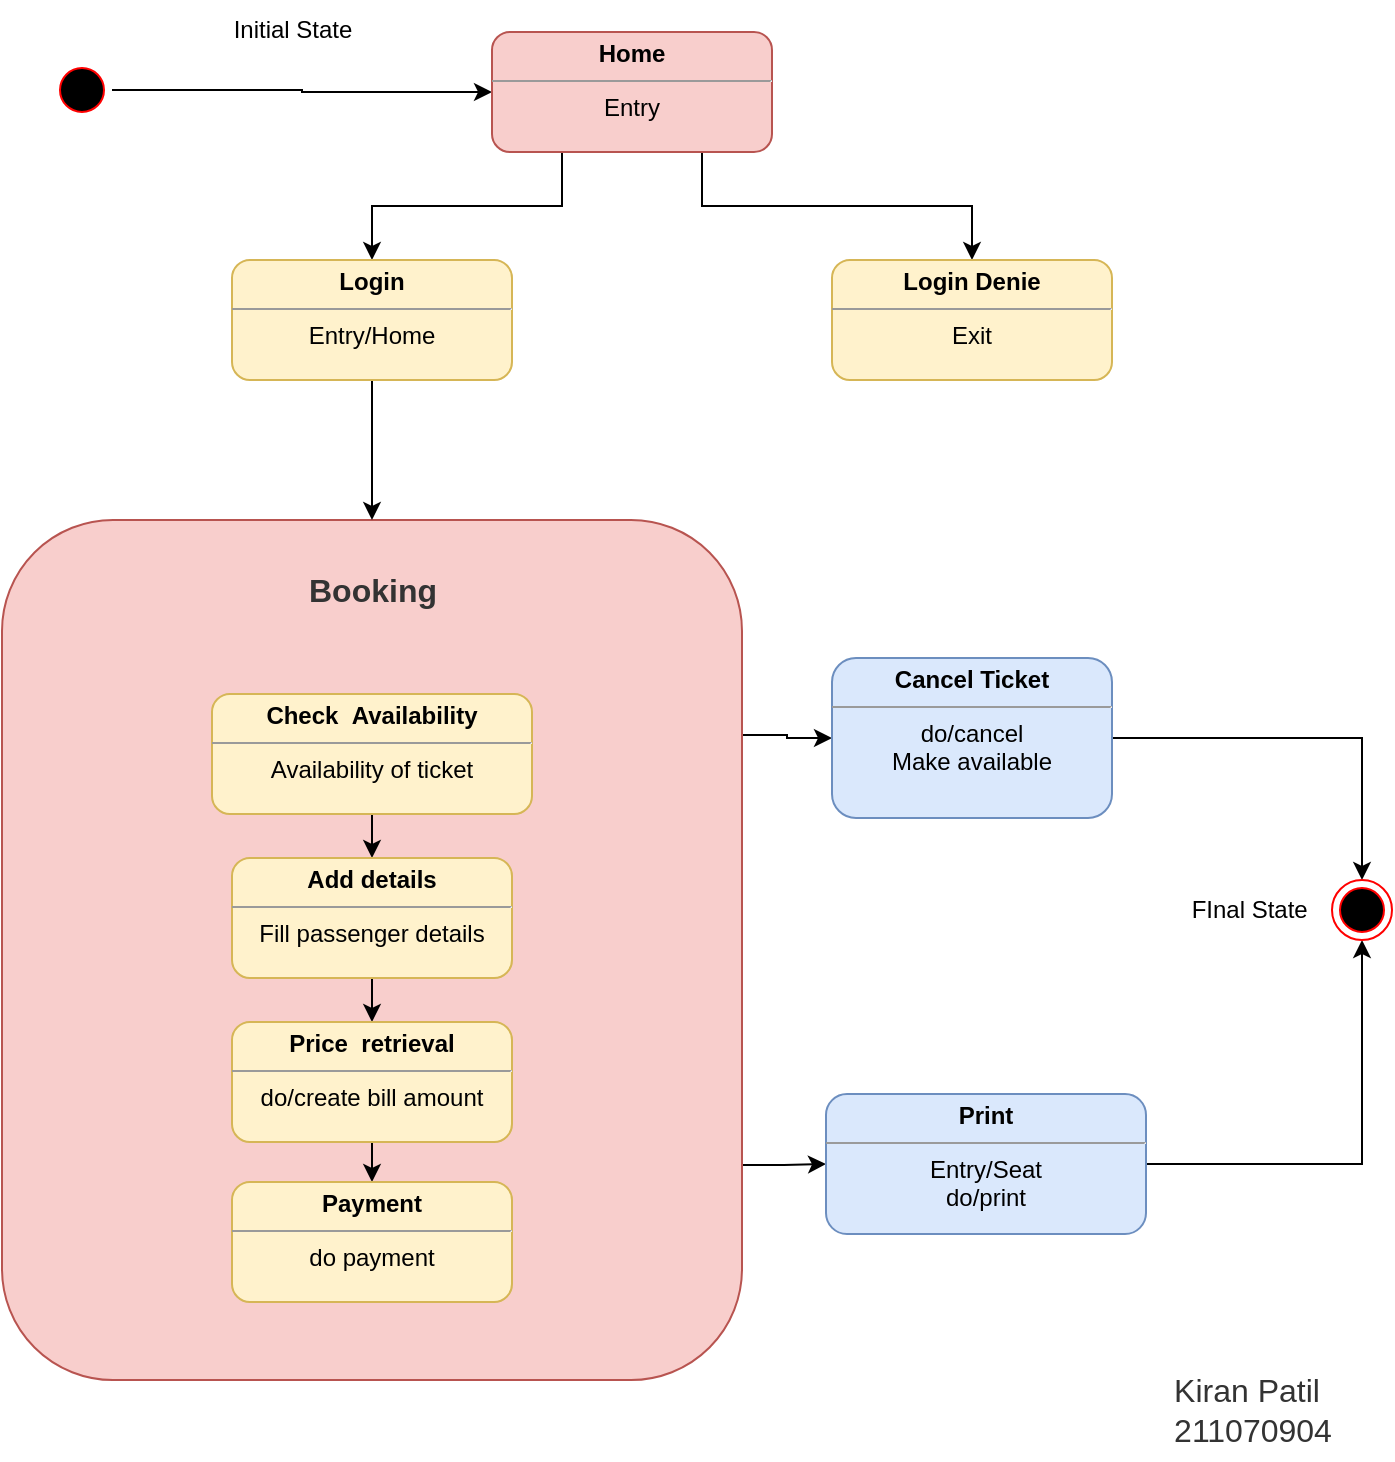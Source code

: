 <mxfile version="20.8.20" type="device"><diagram name="Page-1" id="58cdce13-f638-feb5-8d6f-7d28b1aa9fa0"><mxGraphModel dx="515" dy="-5" grid="1" gridSize="10" guides="1" tooltips="1" connect="1" arrows="1" fold="1" page="1" pageScale="1" pageWidth="1100" pageHeight="850" background="none" math="0" shadow="0"><root><mxCell id="0"/><mxCell id="1" parent="0"/><mxCell id="k7TWwNSzBzzjvb1wHrTc-35" style="edgeStyle=orthogonalEdgeStyle;rounded=0;orthogonalLoop=1;jettySize=auto;html=1;exitX=1;exitY=0.25;exitDx=0;exitDy=0;" edge="1" parent="1" source="k7TWwNSzBzzjvb1wHrTc-32" target="k7TWwNSzBzzjvb1wHrTc-25"><mxGeometry relative="1" as="geometry"/></mxCell><mxCell id="k7TWwNSzBzzjvb1wHrTc-38" style="edgeStyle=orthogonalEdgeStyle;rounded=0;orthogonalLoop=1;jettySize=auto;html=1;exitX=1;exitY=0.75;exitDx=0;exitDy=0;entryX=0;entryY=0.5;entryDx=0;entryDy=0;" edge="1" parent="1" source="k7TWwNSzBzzjvb1wHrTc-32" target="k7TWwNSzBzzjvb1wHrTc-27"><mxGeometry relative="1" as="geometry"/></mxCell><mxCell id="k7TWwNSzBzzjvb1wHrTc-32" value="" style="rounded=1;whiteSpace=wrap;html=1;glass=0;fillColor=#f8cecc;strokeColor=#b85450;" vertex="1" parent="1"><mxGeometry x="1185" y="1170" width="370" height="430" as="geometry"/></mxCell><mxCell id="k7TWwNSzBzzjvb1wHrTc-13" style="edgeStyle=orthogonalEdgeStyle;rounded=0;orthogonalLoop=1;jettySize=auto;html=1;exitX=0.5;exitY=0;exitDx=0;exitDy=0;entryX=0;entryY=0.5;entryDx=0;entryDy=0;" edge="1" parent="1" source="k7TWwNSzBzzjvb1wHrTc-4" target="k7TWwNSzBzzjvb1wHrTc-7"><mxGeometry relative="1" as="geometry"/></mxCell><mxCell id="k7TWwNSzBzzjvb1wHrTc-4" value="" style="ellipse;html=1;shape=startState;fillColor=#000000;strokeColor=#ff0000;rounded=1;shadow=0;comic=0;labelBackgroundColor=none;fontFamily=Verdana;fontSize=12;fontColor=#000000;align=center;direction=south;" vertex="1" parent="1"><mxGeometry x="1210" y="940" width="30" height="30" as="geometry"/></mxCell><mxCell id="k7TWwNSzBzzjvb1wHrTc-18" style="edgeStyle=orthogonalEdgeStyle;rounded=0;orthogonalLoop=1;jettySize=auto;html=1;exitX=0.25;exitY=1;exitDx=0;exitDy=0;entryX=0.5;entryY=0;entryDx=0;entryDy=0;" edge="1" parent="1" source="k7TWwNSzBzzjvb1wHrTc-7" target="k7TWwNSzBzzjvb1wHrTc-10"><mxGeometry relative="1" as="geometry"/></mxCell><mxCell id="k7TWwNSzBzzjvb1wHrTc-19" style="edgeStyle=orthogonalEdgeStyle;rounded=0;orthogonalLoop=1;jettySize=auto;html=1;exitX=0.75;exitY=1;exitDx=0;exitDy=0;entryX=0.5;entryY=0;entryDx=0;entryDy=0;" edge="1" parent="1" source="k7TWwNSzBzzjvb1wHrTc-7" target="k7TWwNSzBzzjvb1wHrTc-9"><mxGeometry relative="1" as="geometry"/></mxCell><mxCell id="k7TWwNSzBzzjvb1wHrTc-7" value="&lt;p style=&quot;margin:0px;margin-top:4px;text-align:center;&quot;&gt;&lt;b&gt;Home&lt;/b&gt;&lt;/p&gt;&lt;hr size=&quot;1&quot;&gt;&lt;div style=&quot;text-align: center; height: 2px;&quot;&gt;Entry&lt;/div&gt;" style="verticalAlign=top;align=left;overflow=fill;fontSize=12;fontFamily=Helvetica;html=1;rounded=1;fillColor=#f8cecc;strokeColor=#b85450;" vertex="1" parent="1"><mxGeometry x="1430" y="926" width="140" height="60" as="geometry"/></mxCell><mxCell id="k7TWwNSzBzzjvb1wHrTc-9" value="&lt;p style=&quot;margin:0px;margin-top:4px;text-align:center;&quot;&gt;&lt;b&gt;Login Denie&lt;/b&gt;&lt;/p&gt;&lt;hr size=&quot;1&quot;&gt;&lt;div style=&quot;text-align: center; height: 2px;&quot;&gt;Exit&lt;/div&gt;" style="verticalAlign=top;align=left;overflow=fill;fontSize=12;fontFamily=Helvetica;html=1;rounded=1;fillColor=#fff2cc;strokeColor=#d6b656;" vertex="1" parent="1"><mxGeometry x="1600" y="1040" width="140" height="60" as="geometry"/></mxCell><mxCell id="k7TWwNSzBzzjvb1wHrTc-34" style="edgeStyle=orthogonalEdgeStyle;rounded=0;orthogonalLoop=1;jettySize=auto;html=1;exitX=0.5;exitY=1;exitDx=0;exitDy=0;entryX=0.5;entryY=0;entryDx=0;entryDy=0;" edge="1" parent="1" source="k7TWwNSzBzzjvb1wHrTc-10" target="k7TWwNSzBzzjvb1wHrTc-32"><mxGeometry relative="1" as="geometry"/></mxCell><mxCell id="k7TWwNSzBzzjvb1wHrTc-10" value="&lt;p style=&quot;margin:0px;margin-top:4px;text-align:center;&quot;&gt;&lt;b&gt;Login&lt;/b&gt;&lt;/p&gt;&lt;hr size=&quot;1&quot;&gt;&lt;div style=&quot;text-align: center; height: 2px;&quot;&gt;Entry/Home&lt;/div&gt;" style="verticalAlign=top;align=left;overflow=fill;fontSize=12;fontFamily=Helvetica;html=1;rounded=1;fillColor=#fff2cc;strokeColor=#d6b656;" vertex="1" parent="1"><mxGeometry x="1300" y="1040" width="140" height="60" as="geometry"/></mxCell><mxCell id="k7TWwNSzBzzjvb1wHrTc-43" style="edgeStyle=orthogonalEdgeStyle;rounded=0;orthogonalLoop=1;jettySize=auto;html=1;exitX=0.5;exitY=1;exitDx=0;exitDy=0;entryX=0.5;entryY=0;entryDx=0;entryDy=0;fontSize=16;fontColor=#333333;" edge="1" parent="1" source="k7TWwNSzBzzjvb1wHrTc-20" target="k7TWwNSzBzzjvb1wHrTc-21"><mxGeometry relative="1" as="geometry"/></mxCell><mxCell id="k7TWwNSzBzzjvb1wHrTc-20" value="&lt;p style=&quot;margin:0px;margin-top:4px;text-align:center;&quot;&gt;&lt;b&gt;Check&amp;nbsp;&amp;nbsp;&lt;/b&gt;&lt;b style=&quot;background-color: initial;&quot;&gt;Availability&lt;/b&gt;&lt;/p&gt;&lt;hr size=&quot;1&quot;&gt;&lt;div style=&quot;text-align: center; height: 2px;&quot;&gt;Availability of ticket&lt;/div&gt;" style="verticalAlign=top;align=left;overflow=fill;fontSize=12;fontFamily=Helvetica;html=1;rounded=1;fillColor=#fff2cc;strokeColor=#d6b656;" vertex="1" parent="1"><mxGeometry x="1290" y="1257" width="160" height="60" as="geometry"/></mxCell><mxCell id="k7TWwNSzBzzjvb1wHrTc-44" style="edgeStyle=orthogonalEdgeStyle;rounded=0;orthogonalLoop=1;jettySize=auto;html=1;exitX=0.5;exitY=1;exitDx=0;exitDy=0;entryX=0.5;entryY=0;entryDx=0;entryDy=0;fontSize=16;fontColor=#333333;" edge="1" parent="1" source="k7TWwNSzBzzjvb1wHrTc-21" target="k7TWwNSzBzzjvb1wHrTc-22"><mxGeometry relative="1" as="geometry"/></mxCell><mxCell id="k7TWwNSzBzzjvb1wHrTc-21" value="&lt;p style=&quot;margin:0px;margin-top:4px;text-align:center;&quot;&gt;&lt;b&gt;Add details&lt;/b&gt;&lt;/p&gt;&lt;hr size=&quot;1&quot;&gt;&lt;div style=&quot;text-align: center; height: 2px;&quot;&gt;Fill passenger details&lt;/div&gt;" style="verticalAlign=top;align=left;overflow=fill;fontSize=12;fontFamily=Helvetica;html=1;rounded=1;fillColor=#fff2cc;strokeColor=#d6b656;" vertex="1" parent="1"><mxGeometry x="1300" y="1339" width="140" height="60" as="geometry"/></mxCell><mxCell id="k7TWwNSzBzzjvb1wHrTc-47" style="edgeStyle=orthogonalEdgeStyle;rounded=0;orthogonalLoop=1;jettySize=auto;html=1;exitX=0.5;exitY=1;exitDx=0;exitDy=0;entryX=0.5;entryY=0;entryDx=0;entryDy=0;fontSize=16;fontColor=#333333;" edge="1" parent="1" source="k7TWwNSzBzzjvb1wHrTc-22" target="k7TWwNSzBzzjvb1wHrTc-24"><mxGeometry relative="1" as="geometry"/></mxCell><mxCell id="k7TWwNSzBzzjvb1wHrTc-22" value="&lt;p style=&quot;margin:0px;margin-top:4px;text-align:center;&quot;&gt;&lt;b&gt;Price&amp;nbsp;&amp;nbsp;&lt;/b&gt;&lt;b style=&quot;background-color: initial;&quot;&gt;retrieval&lt;/b&gt;&lt;/p&gt;&lt;hr size=&quot;1&quot;&gt;&lt;div style=&quot;text-align: center; height: 2px;&quot;&gt;do/create bill amount&lt;/div&gt;" style="verticalAlign=top;align=left;overflow=fill;fontSize=12;fontFamily=Helvetica;html=1;rounded=1;fillColor=#fff2cc;strokeColor=#d6b656;" vertex="1" parent="1"><mxGeometry x="1300" y="1421" width="140" height="60" as="geometry"/></mxCell><mxCell id="k7TWwNSzBzzjvb1wHrTc-24" value="&lt;p style=&quot;margin:0px;margin-top:4px;text-align:center;&quot;&gt;&lt;b&gt;Payment&lt;/b&gt;&lt;/p&gt;&lt;hr size=&quot;1&quot;&gt;&lt;div style=&quot;text-align: center; height: 2px;&quot;&gt;do payment&lt;/div&gt;" style="verticalAlign=top;align=left;overflow=fill;fontSize=12;fontFamily=Helvetica;html=1;rounded=1;fillColor=#fff2cc;strokeColor=#d6b656;" vertex="1" parent="1"><mxGeometry x="1300" y="1501" width="140" height="60" as="geometry"/></mxCell><mxCell id="k7TWwNSzBzzjvb1wHrTc-30" style="edgeStyle=orthogonalEdgeStyle;rounded=0;orthogonalLoop=1;jettySize=auto;html=1;exitX=1;exitY=0.5;exitDx=0;exitDy=0;" edge="1" parent="1" source="k7TWwNSzBzzjvb1wHrTc-25" target="k7TWwNSzBzzjvb1wHrTc-29"><mxGeometry relative="1" as="geometry"/></mxCell><mxCell id="k7TWwNSzBzzjvb1wHrTc-25" value="&lt;p style=&quot;margin:0px;margin-top:4px;text-align:center;&quot;&gt;&lt;b&gt;Cancel Ticket&lt;/b&gt;&lt;/p&gt;&lt;hr size=&quot;1&quot;&gt;&lt;div style=&quot;text-align: center; height: 2px;&quot;&gt;do/cancel&lt;/div&gt;&lt;div style=&quot;text-align: center; height: 2px;&quot;&gt;&lt;br&gt;&lt;/div&gt;&lt;div style=&quot;text-align: center; height: 2px;&quot;&gt;&lt;br&gt;&lt;/div&gt;&lt;div style=&quot;text-align: center; height: 2px;&quot;&gt;&lt;br&gt;&lt;/div&gt;&lt;div style=&quot;text-align: center; height: 2px;&quot;&gt;&lt;br&gt;&lt;/div&gt;&lt;div style=&quot;text-align: center; height: 2px;&quot;&gt;&lt;br&gt;&lt;/div&gt;&lt;div style=&quot;text-align: center; height: 2px;&quot;&gt;&lt;br&gt;&lt;/div&gt;&lt;div style=&quot;text-align: center; height: 2px;&quot;&gt;Make available&lt;/div&gt;" style="verticalAlign=top;align=left;overflow=fill;fontSize=12;fontFamily=Helvetica;html=1;rounded=1;fillColor=#dae8fc;strokeColor=#6c8ebf;" vertex="1" parent="1"><mxGeometry x="1600" y="1239" width="140" height="80" as="geometry"/></mxCell><mxCell id="k7TWwNSzBzzjvb1wHrTc-31" style="edgeStyle=orthogonalEdgeStyle;rounded=0;orthogonalLoop=1;jettySize=auto;html=1;exitX=1;exitY=0.5;exitDx=0;exitDy=0;entryX=0.5;entryY=1;entryDx=0;entryDy=0;" edge="1" parent="1" source="k7TWwNSzBzzjvb1wHrTc-27" target="k7TWwNSzBzzjvb1wHrTc-29"><mxGeometry relative="1" as="geometry"/></mxCell><mxCell id="k7TWwNSzBzzjvb1wHrTc-27" value="&lt;p style=&quot;margin:0px;margin-top:4px;text-align:center;&quot;&gt;&lt;b&gt;Print&lt;/b&gt;&lt;/p&gt;&lt;hr size=&quot;1&quot;&gt;&lt;div style=&quot;text-align: center; height: 2px;&quot;&gt;Entry/Seat&lt;/div&gt;&lt;div style=&quot;text-align: center; height: 2px;&quot;&gt;&lt;br&gt;&lt;/div&gt;&lt;div style=&quot;text-align: center; height: 2px;&quot;&gt;&lt;br&gt;&lt;/div&gt;&lt;div style=&quot;text-align: center; height: 2px;&quot;&gt;&lt;br&gt;&lt;/div&gt;&lt;div style=&quot;text-align: center; height: 2px;&quot;&gt;&lt;br&gt;&lt;/div&gt;&lt;div style=&quot;text-align: center; height: 2px;&quot;&gt;&lt;br&gt;&lt;/div&gt;&lt;div style=&quot;text-align: center; height: 2px;&quot;&gt;&lt;br&gt;&lt;/div&gt;&lt;div style=&quot;text-align: center; height: 2px;&quot;&gt;do/print&lt;/div&gt;" style="verticalAlign=top;align=left;overflow=fill;fontSize=12;fontFamily=Helvetica;html=1;rounded=1;fillColor=#dae8fc;strokeColor=#6c8ebf;" vertex="1" parent="1"><mxGeometry x="1597" y="1457" width="160" height="70" as="geometry"/></mxCell><mxCell id="k7TWwNSzBzzjvb1wHrTc-29" value="" style="ellipse;html=1;shape=endState;fillColor=#000000;strokeColor=#ff0000;rounded=1;glass=0;" vertex="1" parent="1"><mxGeometry x="1850" y="1350" width="30" height="30" as="geometry"/></mxCell><mxCell id="k7TWwNSzBzzjvb1wHrTc-39" value="Initial State" style="text;html=1;align=center;verticalAlign=middle;resizable=0;points=[];autosize=1;strokeColor=none;fillColor=none;" vertex="1" parent="1"><mxGeometry x="1290" y="910" width="80" height="30" as="geometry"/></mxCell><mxCell id="k7TWwNSzBzzjvb1wHrTc-40" value="FInal State&amp;nbsp;" style="text;html=1;align=center;verticalAlign=middle;resizable=0;points=[];autosize=1;strokeColor=none;fillColor=none;" vertex="1" parent="1"><mxGeometry x="1770" y="1350" width="80" height="30" as="geometry"/></mxCell><mxCell id="k7TWwNSzBzzjvb1wHrTc-41" value="&lt;b&gt;&lt;font color=&quot;#333333&quot; style=&quot;font-size: 16px;&quot;&gt;Booking&lt;/font&gt;&lt;/b&gt;" style="text;html=1;align=center;verticalAlign=middle;resizable=0;points=[];autosize=1;strokeColor=none;fillColor=none;" vertex="1" parent="1"><mxGeometry x="1325" y="1189.5" width="90" height="30" as="geometry"/></mxCell><mxCell id="k7TWwNSzBzzjvb1wHrTc-42" value="&lt;div style=&quot;text-align: left;&quot;&gt;&lt;span style=&quot;background-color: initial;&quot;&gt;Kiran Patil&lt;/span&gt;&lt;/div&gt;&lt;div style=&quot;text-align: left;&quot;&gt;&lt;span style=&quot;background-color: initial;&quot;&gt;211070904&lt;/span&gt;&lt;/div&gt;" style="text;html=1;align=center;verticalAlign=middle;resizable=0;points=[];autosize=1;strokeColor=none;fillColor=none;fontSize=16;fontColor=#333333;" vertex="1" parent="1"><mxGeometry x="1760" y="1590" width="100" height="50" as="geometry"/></mxCell></root></mxGraphModel></diagram></mxfile>